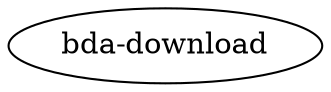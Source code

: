 
/* * directed graph dot input file. * * generated by ivy report */
            digraph G {
   	 "ncicb-bda-download" [label="bda-download"];
     }